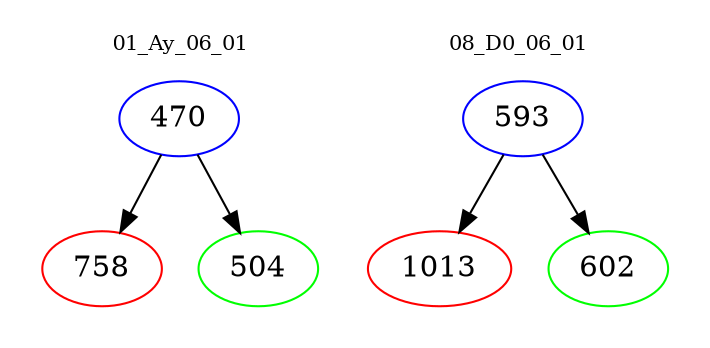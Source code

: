 digraph{
subgraph cluster_0 {
color = white
label = "01_Ay_06_01";
fontsize=10;
T0_470 [label="470", color="blue"]
T0_470 -> T0_758 [color="black"]
T0_758 [label="758", color="red"]
T0_470 -> T0_504 [color="black"]
T0_504 [label="504", color="green"]
}
subgraph cluster_1 {
color = white
label = "08_D0_06_01";
fontsize=10;
T1_593 [label="593", color="blue"]
T1_593 -> T1_1013 [color="black"]
T1_1013 [label="1013", color="red"]
T1_593 -> T1_602 [color="black"]
T1_602 [label="602", color="green"]
}
}
